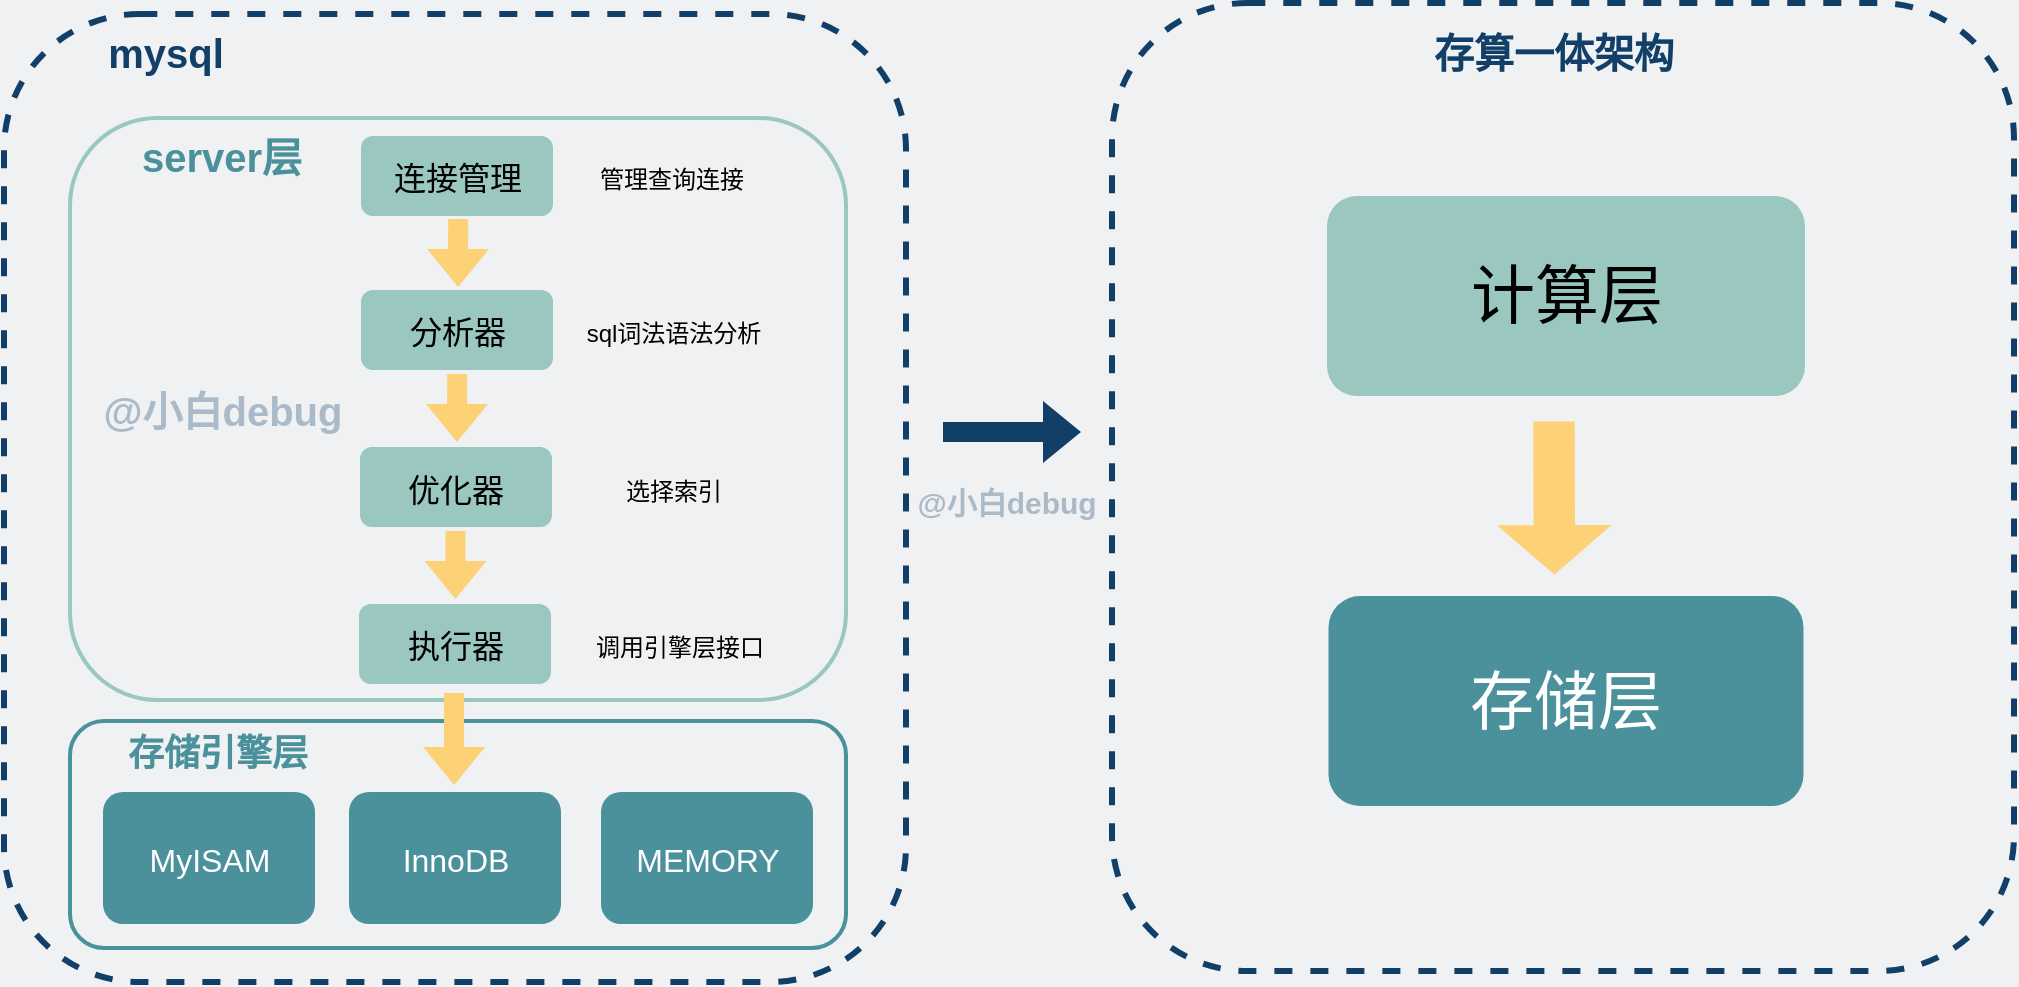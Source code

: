 <mxfile version="22.1.18" type="github">
  <diagram id="3228e29e-7158-1315-38df-8450db1d8a1d" name="Page-1">
    <mxGraphModel dx="2009" dy="1172" grid="0" gridSize="10" guides="1" tooltips="1" connect="1" arrows="1" fold="1" page="1" pageScale="1" pageWidth="550" pageHeight="520" background="#EFF1F3" math="0" shadow="0">
      <root>
        <mxCell id="0" />
        <mxCell id="1" parent="0" />
        <mxCell id="dk1CTfu6bBJQ-VM1H_dC-2" value="" style="rounded=1;whiteSpace=wrap;html=1;fillColor=none;strokeWidth=3;dashed=1;strokeColor=#123f67;" parent="1" vertex="1">
          <mxGeometry x="50" y="18" width="451" height="484" as="geometry" />
        </mxCell>
        <mxCell id="23iM9Gp5Ji6-i4gFpPbt-2" value="" style="rounded=1;whiteSpace=wrap;html=1;fillColor=none;strokeColor=#9AC7BF;strokeWidth=2;" parent="1" vertex="1">
          <mxGeometry x="83" y="70" width="388" height="291" as="geometry" />
        </mxCell>
        <mxCell id="23iM9Gp5Ji6-i4gFpPbt-3" value="&lt;font size=&quot;1&quot; color=&quot;#4a919b&quot;&gt;&lt;b style=&quot;font-size: 20px&quot;&gt;server层&lt;/b&gt;&lt;/font&gt;" style="text;html=1;strokeColor=none;fillColor=none;align=center;verticalAlign=middle;whiteSpace=wrap;rounded=0;" parent="1" vertex="1">
          <mxGeometry x="108" y="73" width="102" height="32" as="geometry" />
        </mxCell>
        <mxCell id="23iM9Gp5Ji6-i4gFpPbt-4" value="&lt;font style=&quot;font-size: 16px&quot; color=&quot;#000000&quot;&gt;连接管理&lt;/font&gt;" style="rounded=1;whiteSpace=wrap;html=1;fontSize=22;fontColor=#FFFFFF;fillColor=#9AC7BF;strokeColor=none;" parent="1" vertex="1">
          <mxGeometry x="228.5" y="79" width="96" height="40" as="geometry" />
        </mxCell>
        <mxCell id="23iM9Gp5Ji6-i4gFpPbt-7" value="&lt;font color=&quot;#000000&quot;&gt;&lt;span style=&quot;font-size: 16px&quot;&gt;分析器&lt;/span&gt;&lt;/font&gt;" style="rounded=1;whiteSpace=wrap;html=1;fontSize=22;fontColor=#FFFFFF;fillColor=#9AC7BF;strokeColor=none;" parent="1" vertex="1">
          <mxGeometry x="228.5" y="156" width="96" height="40" as="geometry" />
        </mxCell>
        <mxCell id="23iM9Gp5Ji6-i4gFpPbt-9" value="" style="shape=flexArrow;endArrow=classic;html=1;rounded=0;fontSize=16;fontColor=#000000;fillColor=#FDD276;strokeColor=none;" parent="1" edge="1">
          <mxGeometry width="50" height="50" relative="1" as="geometry">
            <mxPoint x="277.08" y="120" as="sourcePoint" />
            <mxPoint x="277" y="155" as="targetPoint" />
          </mxGeometry>
        </mxCell>
        <mxCell id="23iM9Gp5Ji6-i4gFpPbt-13" value="&lt;font color=&quot;#000000&quot;&gt;&lt;span style=&quot;font-size: 16px&quot;&gt;执行器&lt;/span&gt;&lt;/font&gt;" style="rounded=1;whiteSpace=wrap;html=1;fontSize=22;fontColor=#FFFFFF;fillColor=#9AC7BF;strokeColor=none;" parent="1" vertex="1">
          <mxGeometry x="227.5" y="313" width="96" height="40" as="geometry" />
        </mxCell>
        <mxCell id="23iM9Gp5Ji6-i4gFpPbt-15" value="&lt;font style=&quot;font-size: 12px&quot;&gt;管理查询连接&lt;/font&gt;" style="text;html=1;strokeColor=none;fillColor=none;align=center;verticalAlign=middle;whiteSpace=wrap;rounded=0;fontSize=16;fontColor=#000000;" parent="1" vertex="1">
          <mxGeometry x="324.5" y="83.5" width="118" height="31" as="geometry" />
        </mxCell>
        <mxCell id="23iM9Gp5Ji6-i4gFpPbt-16" value="&lt;font style=&quot;font-size: 12px&quot;&gt;sql词法语法分析&lt;/font&gt;" style="text;html=1;strokeColor=none;fillColor=none;align=center;verticalAlign=middle;whiteSpace=wrap;rounded=0;fontSize=16;fontColor=#000000;" parent="1" vertex="1">
          <mxGeometry x="326" y="160.5" width="118" height="31" as="geometry" />
        </mxCell>
        <mxCell id="23iM9Gp5Ji6-i4gFpPbt-17" value="&lt;font style=&quot;font-size: 12px&quot;&gt;选择索引&lt;/font&gt;" style="text;html=1;strokeColor=none;fillColor=none;align=center;verticalAlign=middle;whiteSpace=wrap;rounded=0;fontSize=16;fontColor=#000000;" parent="1" vertex="1">
          <mxGeometry x="326" y="239" width="118" height="31" as="geometry" />
        </mxCell>
        <mxCell id="23iM9Gp5Ji6-i4gFpPbt-18" value="&lt;font style=&quot;font-size: 12px&quot;&gt;调用引擎层接口&lt;/font&gt;" style="text;html=1;strokeColor=none;fillColor=none;align=center;verticalAlign=middle;whiteSpace=wrap;rounded=0;fontSize=16;fontColor=#000000;" parent="1" vertex="1">
          <mxGeometry x="328.5" y="317.5" width="118" height="31" as="geometry" />
        </mxCell>
        <mxCell id="23iM9Gp5Ji6-i4gFpPbt-19" value="" style="rounded=1;whiteSpace=wrap;html=1;fillColor=none;strokeColor=#4A919B;strokeWidth=2;" parent="1" vertex="1">
          <mxGeometry x="83" y="371.5" width="388" height="113.5" as="geometry" />
        </mxCell>
        <mxCell id="23iM9Gp5Ji6-i4gFpPbt-21" value="&lt;font&gt;&lt;span style=&quot;font-size: 16px&quot;&gt;MEMORY&lt;/span&gt;&lt;/font&gt;" style="rounded=1;whiteSpace=wrap;html=1;fontSize=22;fontColor=#FFFFFF;fillColor=#4A919B;strokeColor=none;" parent="1" vertex="1">
          <mxGeometry x="348.5" y="407" width="106" height="66" as="geometry" />
        </mxCell>
        <mxCell id="23iM9Gp5Ji6-i4gFpPbt-22" value="&lt;font&gt;&lt;span style=&quot;font-size: 16px&quot;&gt;InnoDB&lt;/span&gt;&lt;/font&gt;" style="rounded=1;whiteSpace=wrap;html=1;fontSize=22;fontColor=#FFFFFF;fillColor=#4A919B;strokeColor=none;" parent="1" vertex="1">
          <mxGeometry x="222.5" y="407" width="106" height="66" as="geometry" />
        </mxCell>
        <mxCell id="23iM9Gp5Ji6-i4gFpPbt-23" value="&lt;font&gt;&lt;span style=&quot;font-size: 16px&quot;&gt;MyISAM&lt;/span&gt;&lt;/font&gt;" style="rounded=1;whiteSpace=wrap;html=1;fontSize=22;fontColor=#FFFFFF;fillColor=#4A919B;strokeColor=none;" parent="1" vertex="1">
          <mxGeometry x="99.5" y="407" width="106" height="66" as="geometry" />
        </mxCell>
        <mxCell id="23iM9Gp5Ji6-i4gFpPbt-24" value="" style="shape=flexArrow;endArrow=classic;html=1;rounded=0;fontSize=16;fontColor=#000000;fillColor=#FDD276;strokeColor=none;" parent="1" edge="1">
          <mxGeometry width="50" height="50" relative="1" as="geometry">
            <mxPoint x="275" y="357" as="sourcePoint" />
            <mxPoint x="275.08" y="404" as="targetPoint" />
          </mxGeometry>
        </mxCell>
        <mxCell id="23iM9Gp5Ji6-i4gFpPbt-25" value="&lt;font size=&quot;1&quot; color=&quot;#4a919b&quot;&gt;&lt;b style=&quot;font-size: 18px&quot;&gt;存储引擎层&lt;/b&gt;&lt;/font&gt;" style="text;html=1;strokeColor=none;fillColor=none;align=center;verticalAlign=middle;whiteSpace=wrap;rounded=0;" parent="1" vertex="1">
          <mxGeometry x="102.5" y="371.5" width="107.5" height="32.5" as="geometry" />
        </mxCell>
        <mxCell id="M6mOt85n85NVgl_5BVDo-2" value="&lt;font color=&quot;#000000&quot;&gt;&lt;span style=&quot;font-size: 16px&quot;&gt;优化器&lt;/span&gt;&lt;/font&gt;" style="rounded=1;whiteSpace=wrap;html=1;fontSize=22;fontColor=#FFFFFF;fillColor=#9AC7BF;strokeColor=none;" parent="1" vertex="1">
          <mxGeometry x="228" y="234.5" width="96" height="40" as="geometry" />
        </mxCell>
        <mxCell id="M6mOt85n85NVgl_5BVDo-3" value="" style="shape=flexArrow;endArrow=classic;html=1;rounded=0;fontSize=16;fontColor=#000000;fillColor=#FDD276;strokeColor=none;" parent="1" edge="1">
          <mxGeometry width="50" height="50" relative="1" as="geometry">
            <mxPoint x="276.58" y="197.5" as="sourcePoint" />
            <mxPoint x="276.5" y="232.5" as="targetPoint" />
          </mxGeometry>
        </mxCell>
        <mxCell id="M6mOt85n85NVgl_5BVDo-4" value="" style="shape=flexArrow;endArrow=classic;html=1;rounded=0;fontSize=16;fontColor=#000000;fillColor=#FDD276;strokeColor=none;" parent="1" edge="1">
          <mxGeometry width="50" height="50" relative="1" as="geometry">
            <mxPoint x="275.79" y="276" as="sourcePoint" />
            <mxPoint x="275.71" y="311" as="targetPoint" />
          </mxGeometry>
        </mxCell>
        <mxCell id="dk1CTfu6bBJQ-VM1H_dC-3" value="&lt;font size=&quot;1&quot;&gt;&lt;b style=&quot;font-size: 20px;&quot;&gt;&lt;font color=&quot;#123f67&quot;&gt;mysql&lt;/font&gt;&lt;br&gt;&lt;/b&gt;&lt;/font&gt;" style="text;html=1;strokeColor=none;fillColor=none;align=center;verticalAlign=middle;whiteSpace=wrap;rounded=0;" parent="1" vertex="1">
          <mxGeometry x="80" y="21" width="102" height="32" as="geometry" />
        </mxCell>
        <mxCell id="g8OvMQnWQ2Onqp0YjfBk-2" value="&lt;font size=&quot;1&quot;&gt;&lt;b style=&quot;font-size: 20px;&quot;&gt;&lt;font color=&quot;#123f67&quot;&gt;@小白debug&lt;/font&gt;&lt;br&gt;&lt;/b&gt;&lt;/font&gt;" style="text;html=1;strokeColor=none;fillColor=none;align=center;verticalAlign=middle;whiteSpace=wrap;rounded=0;opacity=30;textOpacity=30;" vertex="1" parent="1">
          <mxGeometry x="86.5" y="199.5" width="145" height="32" as="geometry" />
        </mxCell>
        <mxCell id="g8OvMQnWQ2Onqp0YjfBk-3" value="" style="rounded=1;whiteSpace=wrap;html=1;fillColor=none;strokeWidth=3;dashed=1;strokeColor=#123f67;" vertex="1" parent="1">
          <mxGeometry x="604" y="12.5" width="451" height="484" as="geometry" />
        </mxCell>
        <mxCell id="g8OvMQnWQ2Onqp0YjfBk-16" value="&lt;font style=&quot;font-size: 32px;&quot;&gt;存储层&lt;/font&gt;" style="rounded=1;whiteSpace=wrap;html=1;fontSize=22;fontColor=#FFFFFF;fillColor=#4A919B;strokeColor=none;" vertex="1" parent="1">
          <mxGeometry x="712.25" y="309" width="237.5" height="105" as="geometry" />
        </mxCell>
        <mxCell id="g8OvMQnWQ2Onqp0YjfBk-18" value="" style="shape=flexArrow;endArrow=classic;html=1;rounded=0;fontSize=16;fontColor=#000000;fillColor=#FDD276;strokeColor=none;endWidth=35.714;endSize=7.886;width=20.714;" edge="1" parent="1">
          <mxGeometry width="50" height="50" relative="1" as="geometry">
            <mxPoint x="825" y="221.25" as="sourcePoint" />
            <mxPoint x="825.24" y="298.75" as="targetPoint" />
          </mxGeometry>
        </mxCell>
        <mxCell id="g8OvMQnWQ2Onqp0YjfBk-23" value="&lt;font size=&quot;1&quot;&gt;&lt;b style=&quot;font-size: 20px;&quot;&gt;&lt;font color=&quot;#123f67&quot;&gt;存算一体架构&lt;/font&gt;&lt;br&gt;&lt;/b&gt;&lt;/font&gt;" style="text;html=1;strokeColor=none;fillColor=none;align=center;verticalAlign=middle;whiteSpace=wrap;rounded=0;" vertex="1" parent="1">
          <mxGeometry x="738" y="21" width="174" height="32" as="geometry" />
        </mxCell>
        <mxCell id="g8OvMQnWQ2Onqp0YjfBk-24" value="&lt;font size=&quot;1&quot;&gt;&lt;b style=&quot;&quot;&gt;&lt;font style=&quot;font-size: 15px;&quot; color=&quot;#123f67&quot;&gt;@小白debug&lt;/font&gt;&lt;br&gt;&lt;/b&gt;&lt;/font&gt;" style="text;html=1;strokeColor=none;fillColor=none;align=center;verticalAlign=middle;whiteSpace=wrap;rounded=0;opacity=30;textOpacity=30;" vertex="1" parent="1">
          <mxGeometry x="479" y="246" width="145" height="32" as="geometry" />
        </mxCell>
        <mxCell id="g8OvMQnWQ2Onqp0YjfBk-25" value="" style="shape=flexArrow;endArrow=classic;html=1;rounded=0;strokeColor=none;fillColor=#123F67;" edge="1" parent="1">
          <mxGeometry width="50" height="50" relative="1" as="geometry">
            <mxPoint x="519" y="227" as="sourcePoint" />
            <mxPoint x="589" y="227" as="targetPoint" />
          </mxGeometry>
        </mxCell>
        <mxCell id="g8OvMQnWQ2Onqp0YjfBk-26" value="&lt;font style=&quot;font-size: 32px;&quot; color=&quot;#000000&quot;&gt;计算层&lt;/font&gt;" style="rounded=1;whiteSpace=wrap;html=1;fontSize=22;fontColor=#FFFFFF;fillColor=#9AC7BF;strokeColor=none;" vertex="1" parent="1">
          <mxGeometry x="711.5" y="109" width="239" height="100" as="geometry" />
        </mxCell>
      </root>
    </mxGraphModel>
  </diagram>
</mxfile>

